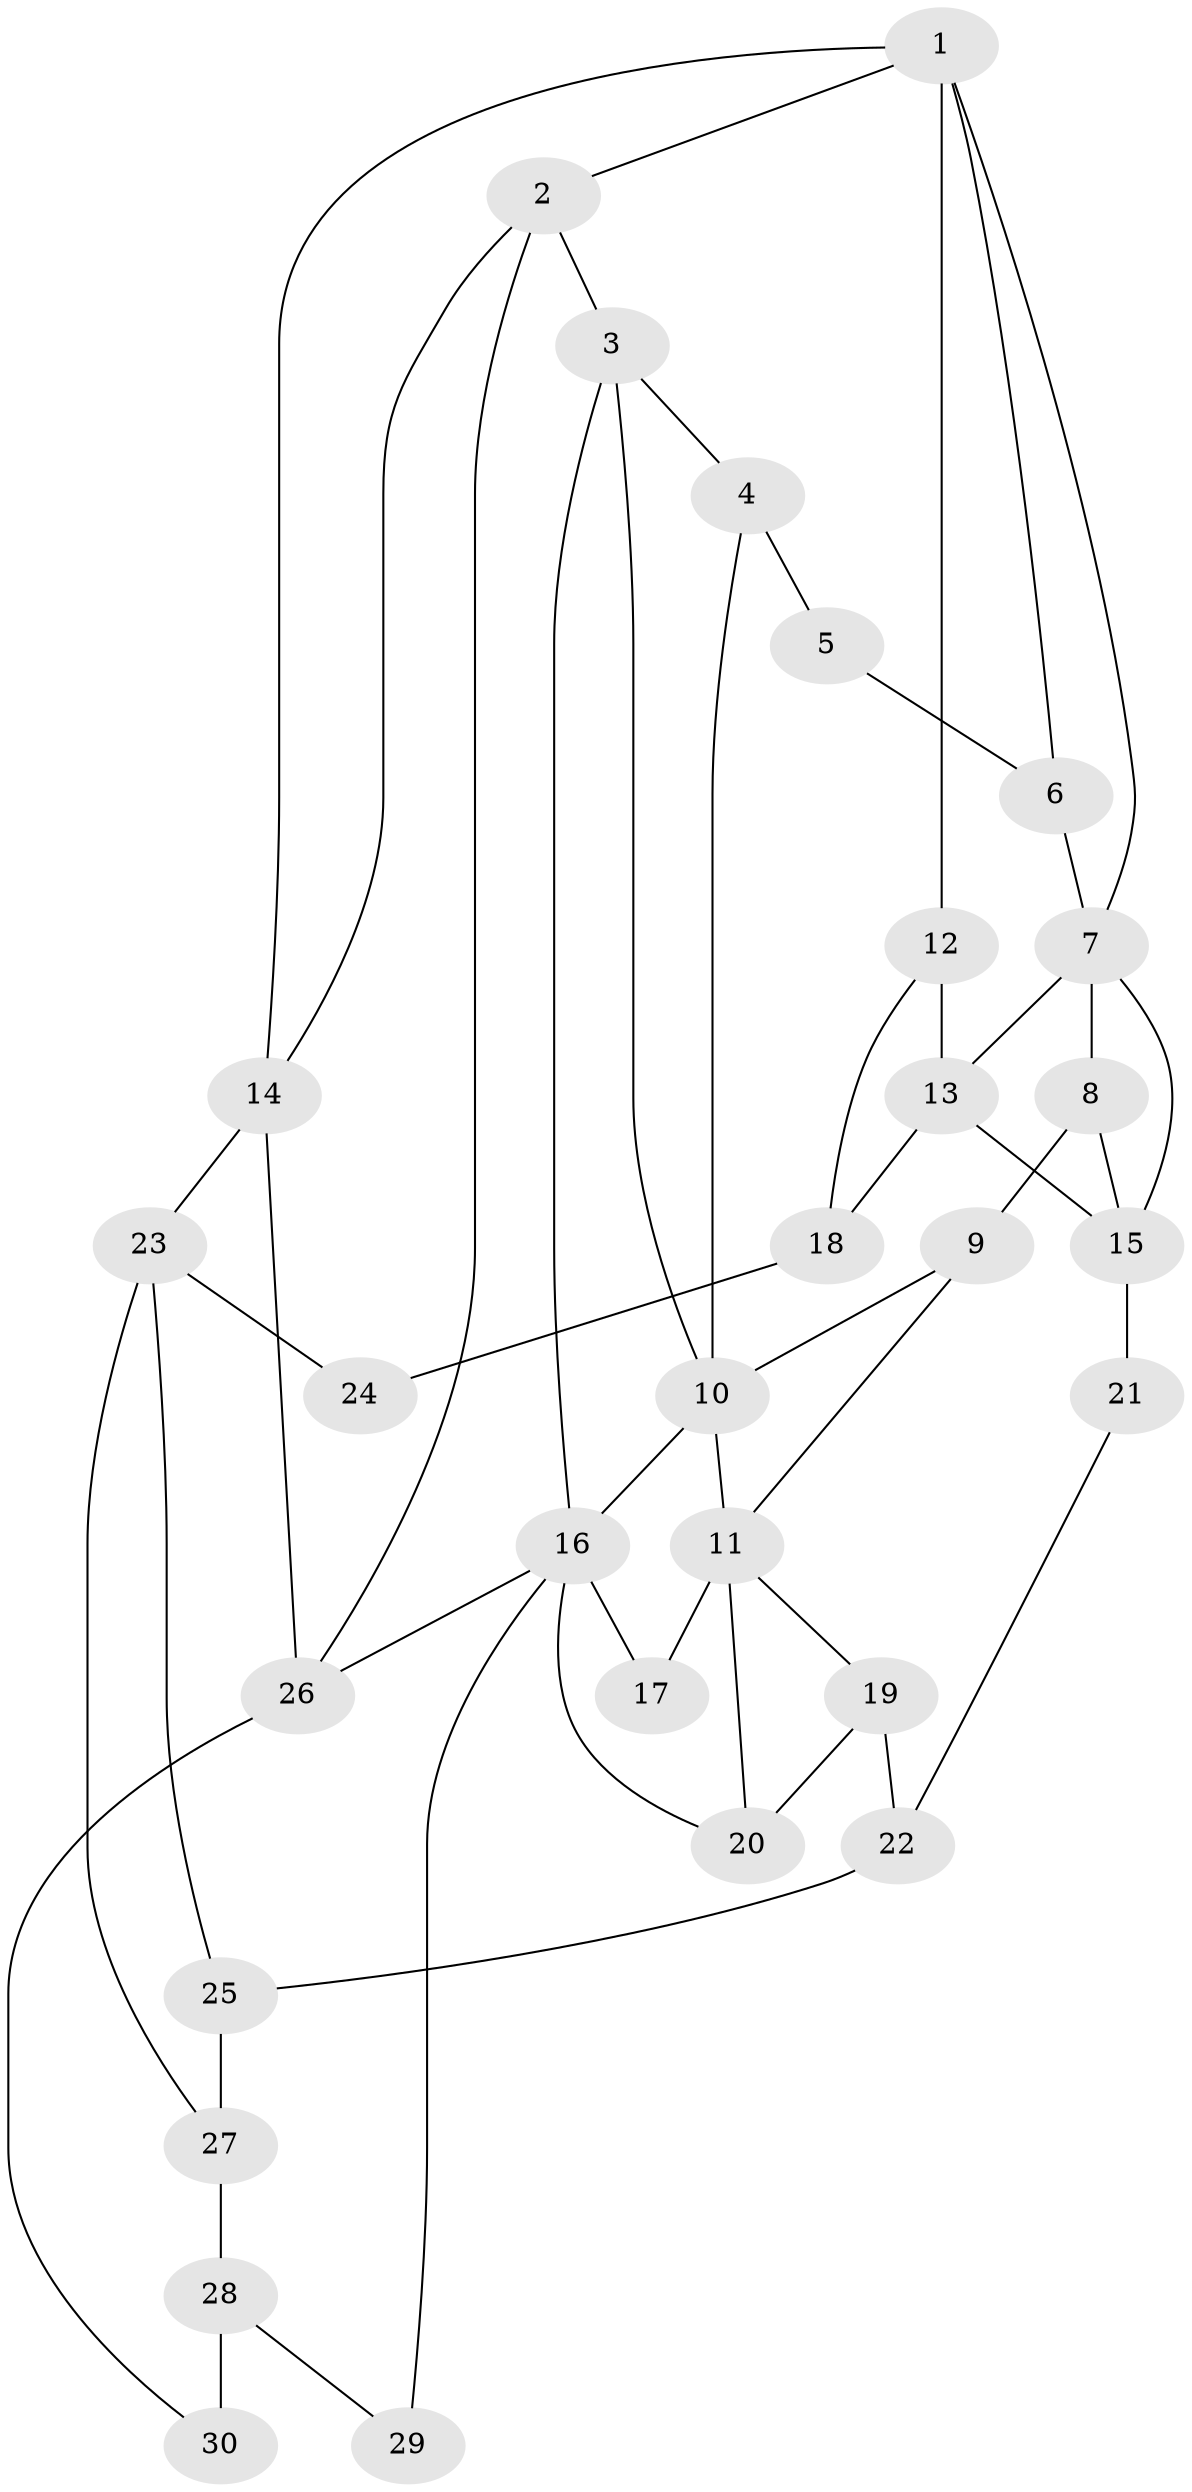 // original degree distribution, {3: 0.03333333333333333, 5: 0.5, 4: 0.25, 6: 0.21666666666666667}
// Generated by graph-tools (version 1.1) at 2025/38/03/09/25 02:38:28]
// undirected, 30 vertices, 51 edges
graph export_dot {
graph [start="1"]
  node [color=gray90,style=filled];
  1;
  2;
  3;
  4;
  5;
  6;
  7;
  8;
  9;
  10;
  11;
  12;
  13;
  14;
  15;
  16;
  17;
  18;
  19;
  20;
  21;
  22;
  23;
  24;
  25;
  26;
  27;
  28;
  29;
  30;
  1 -- 2 [weight=1.0];
  1 -- 6 [weight=1.0];
  1 -- 7 [weight=1.0];
  1 -- 12 [weight=1.0];
  1 -- 14 [weight=1.0];
  2 -- 3 [weight=1.0];
  2 -- 14 [weight=1.0];
  2 -- 26 [weight=1.0];
  3 -- 4 [weight=1.0];
  3 -- 10 [weight=1.0];
  3 -- 16 [weight=1.0];
  4 -- 5 [weight=1.0];
  4 -- 10 [weight=1.0];
  5 -- 6 [weight=1.0];
  6 -- 7 [weight=1.0];
  7 -- 8 [weight=2.0];
  7 -- 13 [weight=1.0];
  7 -- 15 [weight=1.0];
  8 -- 9 [weight=1.0];
  8 -- 15 [weight=1.0];
  9 -- 10 [weight=1.0];
  9 -- 11 [weight=1.0];
  10 -- 11 [weight=1.0];
  10 -- 16 [weight=1.0];
  11 -- 17 [weight=2.0];
  11 -- 19 [weight=1.0];
  11 -- 20 [weight=1.0];
  12 -- 13 [weight=1.0];
  12 -- 18 [weight=1.0];
  13 -- 15 [weight=2.0];
  13 -- 18 [weight=1.0];
  14 -- 23 [weight=2.0];
  14 -- 26 [weight=1.0];
  15 -- 21 [weight=2.0];
  16 -- 17 [weight=1.0];
  16 -- 20 [weight=1.0];
  16 -- 26 [weight=1.0];
  16 -- 29 [weight=2.0];
  18 -- 24 [weight=1.0];
  19 -- 20 [weight=1.0];
  19 -- 22 [weight=1.0];
  21 -- 22 [weight=1.0];
  22 -- 25 [weight=1.0];
  23 -- 24 [weight=2.0];
  23 -- 25 [weight=1.0];
  23 -- 27 [weight=1.0];
  25 -- 27 [weight=1.0];
  26 -- 30 [weight=1.0];
  27 -- 28 [weight=2.0];
  28 -- 29 [weight=2.0];
  28 -- 30 [weight=2.0];
}
